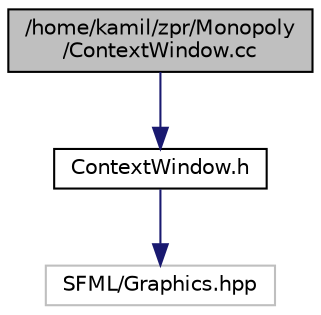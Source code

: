 digraph "/home/kamil/zpr/Monopoly/ContextWindow.cc"
{
 // LATEX_PDF_SIZE
  edge [fontname="Helvetica",fontsize="10",labelfontname="Helvetica",labelfontsize="10"];
  node [fontname="Helvetica",fontsize="10",shape=record];
  Node1 [label="/home/kamil/zpr/Monopoly\l/ContextWindow.cc",height=0.2,width=0.4,color="black", fillcolor="grey75", style="filled", fontcolor="black",tooltip="Source file for context Window class It is Singleton class type used mainly for handling SFML window ..."];
  Node1 -> Node2 [color="midnightblue",fontsize="10",style="solid",fontname="Helvetica"];
  Node2 [label="ContextWindow.h",height=0.2,width=0.4,color="black", fillcolor="white", style="filled",URL="$_context_window_8h.html",tooltip="Source file for context Window class It is Singleton class type used mainly for handling SFML window ..."];
  Node2 -> Node3 [color="midnightblue",fontsize="10",style="solid",fontname="Helvetica"];
  Node3 [label="SFML/Graphics.hpp",height=0.2,width=0.4,color="grey75", fillcolor="white", style="filled",tooltip=" "];
}
